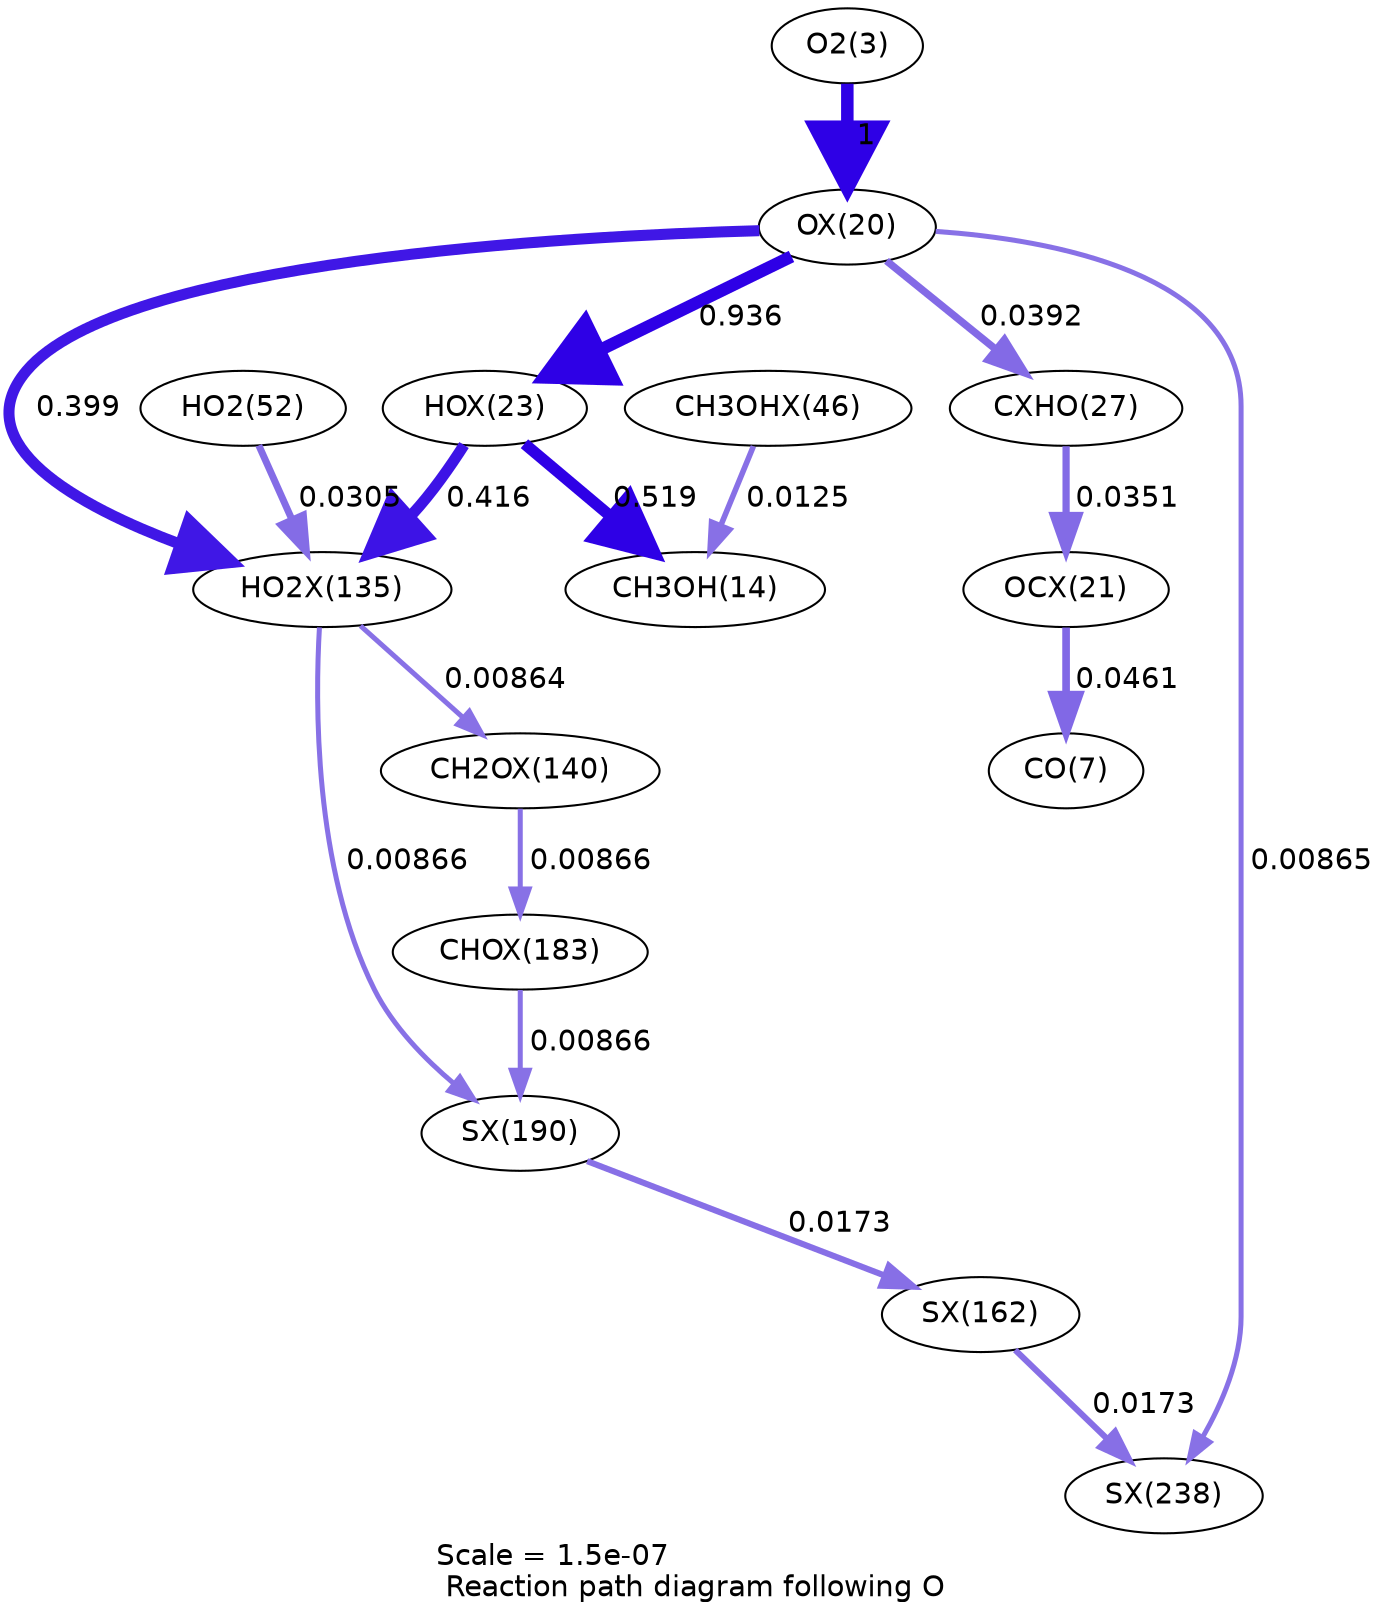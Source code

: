 digraph reaction_paths {
center=1;
s5 -> s30[fontname="Helvetica", penwidth=6, arrowsize=3, color="0.7, 1.5, 0.9"
, label=" 1"];
s30 -> s33[fontname="Helvetica", penwidth=5.95, arrowsize=2.97, color="0.7, 1.44, 0.9"
, label=" 0.936"];
s30 -> s45[fontname="Helvetica", penwidth=5.31, arrowsize=2.65, color="0.7, 0.899, 0.9"
, label=" 0.399"];
s30 -> s35[fontname="Helvetica", penwidth=3.56, arrowsize=1.78, color="0.7, 0.539, 0.9"
, label=" 0.0392"];
s30 -> s58[fontname="Helvetica", penwidth=2.41, arrowsize=1.21, color="0.7, 0.509, 0.9"
, label=" 0.00865"];
s33 -> s16[fontname="Helvetica", penwidth=5.51, arrowsize=2.75, color="0.7, 1.02, 0.9"
, label=" 0.519"];
s33 -> s45[fontname="Helvetica", penwidth=5.34, arrowsize=2.67, color="0.7, 0.916, 0.9"
, label=" 0.416"];
s43 -> s16[fontname="Helvetica", penwidth=2.69, arrowsize=1.34, color="0.7, 0.512, 0.9"
, label=" 0.0125"];
s21 -> s45[fontname="Helvetica", penwidth=3.36, arrowsize=1.68, color="0.7, 0.53, 0.9"
, label=" 0.0305"];
s45 -> s46[fontname="Helvetica", penwidth=2.41, arrowsize=1.21, color="0.7, 0.509, 0.9"
, label=" 0.00864"];
s45 -> s56[fontname="Helvetica", penwidth=2.41, arrowsize=1.21, color="0.7, 0.509, 0.9"
, label=" 0.00866"];
s35 -> s31[fontname="Helvetica", penwidth=3.47, arrowsize=1.74, color="0.7, 0.535, 0.9"
, label=" 0.0351"];
s31 -> s9[fontname="Helvetica", penwidth=3.68, arrowsize=1.84, color="0.7, 0.546, 0.9"
, label=" 0.0461"];
s46 -> s54[fontname="Helvetica", penwidth=2.41, arrowsize=1.21, color="0.7, 0.509, 0.9"
, label=" 0.00866"];
s54 -> s56[fontname="Helvetica", penwidth=2.41, arrowsize=1.21, color="0.7, 0.509, 0.9"
, label=" 0.00866"];
s56 -> s48[fontname="Helvetica", penwidth=2.94, arrowsize=1.47, color="0.7, 0.517, 0.9"
, label=" 0.0173"];
s48 -> s58[fontname="Helvetica", penwidth=2.94, arrowsize=1.47, color="0.7, 0.517, 0.9"
, label=" 0.0173"];
s5 [ fontname="Helvetica", label="O2(3)"];
s9 [ fontname="Helvetica", label="CO(7)"];
s16 [ fontname="Helvetica", label="CH3OH(14)"];
s21 [ fontname="Helvetica", label="HO2(52)"];
s30 [ fontname="Helvetica", label="OX(20)"];
s31 [ fontname="Helvetica", label="OCX(21)"];
s33 [ fontname="Helvetica", label="HOX(23)"];
s35 [ fontname="Helvetica", label="CXHO(27)"];
s43 [ fontname="Helvetica", label="CH3OHX(46)"];
s45 [ fontname="Helvetica", label="HO2X(135)"];
s46 [ fontname="Helvetica", label="CH2OX(140)"];
s48 [ fontname="Helvetica", label="SX(162)"];
s54 [ fontname="Helvetica", label="CHOX(183)"];
s56 [ fontname="Helvetica", label="SX(190)"];
s58 [ fontname="Helvetica", label="SX(238)"];
 label = "Scale = 1.5e-07\l Reaction path diagram following O";
 fontname = "Helvetica";
}
